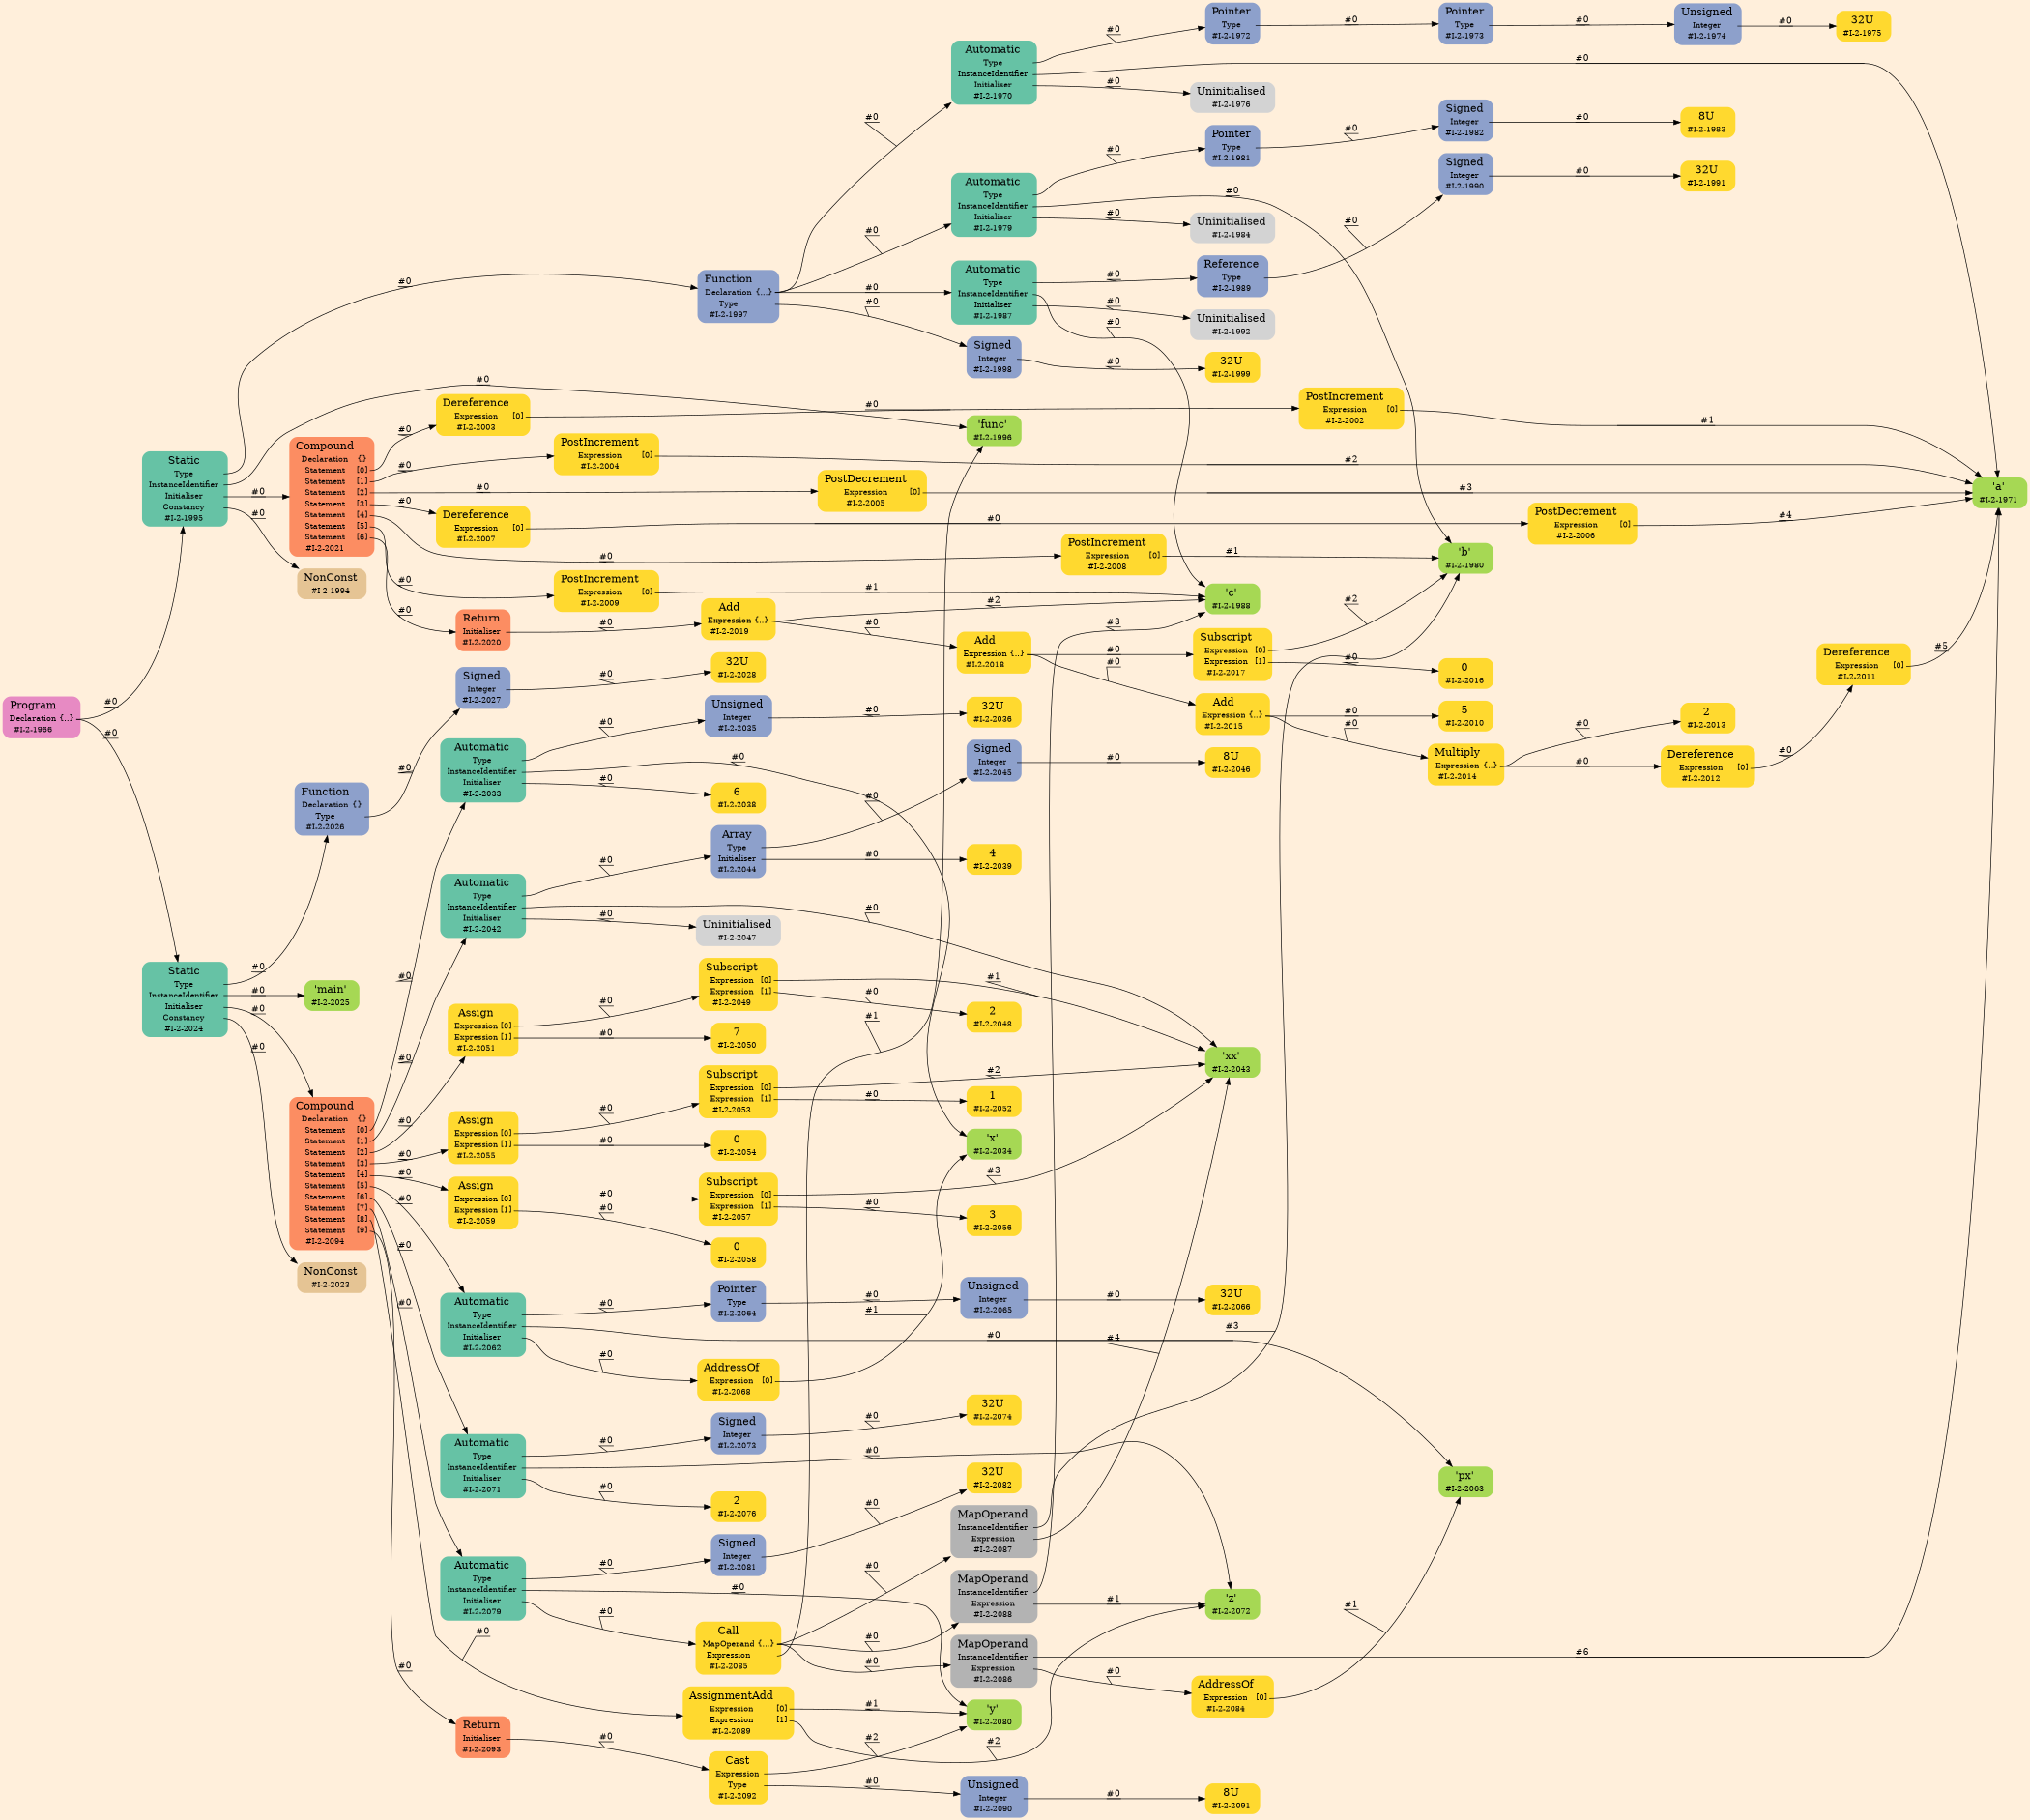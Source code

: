 digraph Inferno {
graph [
rankdir = "LR"
ranksep = 1.0
size = "14,20"
bgcolor = antiquewhite1
color = black
fontcolor = black
];
node [
];

"#I-2-1966" [
shape = "plaintext"
fillcolor = "/set28/4"
label = <<TABLE BORDER="0" CELLBORDER="0" CELLSPACING="0">
 <TR>
  <TD><FONT POINT-SIZE="16.0">Program</FONT></TD>
  <TD></TD>
 </TR>
 <TR>
  <TD>Declaration</TD>
  <TD PORT="port0">{..}</TD>
 </TR>
 <TR>
  <TD>#I-2-1966</TD>
  <TD PORT="port1"></TD>
 </TR>
</TABLE>>
style = "rounded,filled"
fontsize = "12"
];
"#I-2-1995" [
shape = "plaintext"
fillcolor = "/set28/1"
label = <<TABLE BORDER="0" CELLBORDER="0" CELLSPACING="0">
 <TR>
  <TD><FONT POINT-SIZE="16.0">Static</FONT></TD>
  <TD></TD>
 </TR>
 <TR>
  <TD>Type</TD>
  <TD PORT="port0"></TD>
 </TR>
 <TR>
  <TD>InstanceIdentifier</TD>
  <TD PORT="port1"></TD>
 </TR>
 <TR>
  <TD>Initialiser</TD>
  <TD PORT="port2"></TD>
 </TR>
 <TR>
  <TD>Constancy</TD>
  <TD PORT="port3"></TD>
 </TR>
 <TR>
  <TD>#I-2-1995</TD>
  <TD PORT="port4"></TD>
 </TR>
</TABLE>>
style = "rounded,filled"
fontsize = "12"
];
"#I-2-1997" [
shape = "plaintext"
fillcolor = "/set28/3"
label = <<TABLE BORDER="0" CELLBORDER="0" CELLSPACING="0">
 <TR>
  <TD><FONT POINT-SIZE="16.0">Function</FONT></TD>
  <TD></TD>
 </TR>
 <TR>
  <TD>Declaration</TD>
  <TD PORT="port0">{...}</TD>
 </TR>
 <TR>
  <TD>Type</TD>
  <TD PORT="port1"></TD>
 </TR>
 <TR>
  <TD>#I-2-1997</TD>
  <TD PORT="port2"></TD>
 </TR>
</TABLE>>
style = "rounded,filled"
fontsize = "12"
];
"#I-2-1970" [
shape = "plaintext"
fillcolor = "/set28/1"
label = <<TABLE BORDER="0" CELLBORDER="0" CELLSPACING="0">
 <TR>
  <TD><FONT POINT-SIZE="16.0">Automatic</FONT></TD>
  <TD></TD>
 </TR>
 <TR>
  <TD>Type</TD>
  <TD PORT="port0"></TD>
 </TR>
 <TR>
  <TD>InstanceIdentifier</TD>
  <TD PORT="port1"></TD>
 </TR>
 <TR>
  <TD>Initialiser</TD>
  <TD PORT="port2"></TD>
 </TR>
 <TR>
  <TD>#I-2-1970</TD>
  <TD PORT="port3"></TD>
 </TR>
</TABLE>>
style = "rounded,filled"
fontsize = "12"
];
"#I-2-1972" [
shape = "plaintext"
fillcolor = "/set28/3"
label = <<TABLE BORDER="0" CELLBORDER="0" CELLSPACING="0">
 <TR>
  <TD><FONT POINT-SIZE="16.0">Pointer</FONT></TD>
  <TD></TD>
 </TR>
 <TR>
  <TD>Type</TD>
  <TD PORT="port0"></TD>
 </TR>
 <TR>
  <TD>#I-2-1972</TD>
  <TD PORT="port1"></TD>
 </TR>
</TABLE>>
style = "rounded,filled"
fontsize = "12"
];
"#I-2-1973" [
shape = "plaintext"
fillcolor = "/set28/3"
label = <<TABLE BORDER="0" CELLBORDER="0" CELLSPACING="0">
 <TR>
  <TD><FONT POINT-SIZE="16.0">Pointer</FONT></TD>
  <TD></TD>
 </TR>
 <TR>
  <TD>Type</TD>
  <TD PORT="port0"></TD>
 </TR>
 <TR>
  <TD>#I-2-1973</TD>
  <TD PORT="port1"></TD>
 </TR>
</TABLE>>
style = "rounded,filled"
fontsize = "12"
];
"#I-2-1974" [
shape = "plaintext"
fillcolor = "/set28/3"
label = <<TABLE BORDER="0" CELLBORDER="0" CELLSPACING="0">
 <TR>
  <TD><FONT POINT-SIZE="16.0">Unsigned</FONT></TD>
  <TD></TD>
 </TR>
 <TR>
  <TD>Integer</TD>
  <TD PORT="port0"></TD>
 </TR>
 <TR>
  <TD>#I-2-1974</TD>
  <TD PORT="port1"></TD>
 </TR>
</TABLE>>
style = "rounded,filled"
fontsize = "12"
];
"#I-2-1975" [
shape = "plaintext"
fillcolor = "/set28/6"
label = <<TABLE BORDER="0" CELLBORDER="0" CELLSPACING="0">
 <TR>
  <TD><FONT POINT-SIZE="16.0">32U</FONT></TD>
  <TD></TD>
 </TR>
 <TR>
  <TD>#I-2-1975</TD>
  <TD PORT="port0"></TD>
 </TR>
</TABLE>>
style = "rounded,filled"
fontsize = "12"
];
"#I-2-1971" [
shape = "plaintext"
fillcolor = "/set28/5"
label = <<TABLE BORDER="0" CELLBORDER="0" CELLSPACING="0">
 <TR>
  <TD><FONT POINT-SIZE="16.0">'a'</FONT></TD>
  <TD></TD>
 </TR>
 <TR>
  <TD>#I-2-1971</TD>
  <TD PORT="port0"></TD>
 </TR>
</TABLE>>
style = "rounded,filled"
fontsize = "12"
];
"#I-2-1976" [
shape = "plaintext"
label = <<TABLE BORDER="0" CELLBORDER="0" CELLSPACING="0">
 <TR>
  <TD><FONT POINT-SIZE="16.0">Uninitialised</FONT></TD>
  <TD></TD>
 </TR>
 <TR>
  <TD>#I-2-1976</TD>
  <TD PORT="port0"></TD>
 </TR>
</TABLE>>
style = "rounded,filled"
fontsize = "12"
];
"#I-2-1979" [
shape = "plaintext"
fillcolor = "/set28/1"
label = <<TABLE BORDER="0" CELLBORDER="0" CELLSPACING="0">
 <TR>
  <TD><FONT POINT-SIZE="16.0">Automatic</FONT></TD>
  <TD></TD>
 </TR>
 <TR>
  <TD>Type</TD>
  <TD PORT="port0"></TD>
 </TR>
 <TR>
  <TD>InstanceIdentifier</TD>
  <TD PORT="port1"></TD>
 </TR>
 <TR>
  <TD>Initialiser</TD>
  <TD PORT="port2"></TD>
 </TR>
 <TR>
  <TD>#I-2-1979</TD>
  <TD PORT="port3"></TD>
 </TR>
</TABLE>>
style = "rounded,filled"
fontsize = "12"
];
"#I-2-1981" [
shape = "plaintext"
fillcolor = "/set28/3"
label = <<TABLE BORDER="0" CELLBORDER="0" CELLSPACING="0">
 <TR>
  <TD><FONT POINT-SIZE="16.0">Pointer</FONT></TD>
  <TD></TD>
 </TR>
 <TR>
  <TD>Type</TD>
  <TD PORT="port0"></TD>
 </TR>
 <TR>
  <TD>#I-2-1981</TD>
  <TD PORT="port1"></TD>
 </TR>
</TABLE>>
style = "rounded,filled"
fontsize = "12"
];
"#I-2-1982" [
shape = "plaintext"
fillcolor = "/set28/3"
label = <<TABLE BORDER="0" CELLBORDER="0" CELLSPACING="0">
 <TR>
  <TD><FONT POINT-SIZE="16.0">Signed</FONT></TD>
  <TD></TD>
 </TR>
 <TR>
  <TD>Integer</TD>
  <TD PORT="port0"></TD>
 </TR>
 <TR>
  <TD>#I-2-1982</TD>
  <TD PORT="port1"></TD>
 </TR>
</TABLE>>
style = "rounded,filled"
fontsize = "12"
];
"#I-2-1983" [
shape = "plaintext"
fillcolor = "/set28/6"
label = <<TABLE BORDER="0" CELLBORDER="0" CELLSPACING="0">
 <TR>
  <TD><FONT POINT-SIZE="16.0">8U</FONT></TD>
  <TD></TD>
 </TR>
 <TR>
  <TD>#I-2-1983</TD>
  <TD PORT="port0"></TD>
 </TR>
</TABLE>>
style = "rounded,filled"
fontsize = "12"
];
"#I-2-1980" [
shape = "plaintext"
fillcolor = "/set28/5"
label = <<TABLE BORDER="0" CELLBORDER="0" CELLSPACING="0">
 <TR>
  <TD><FONT POINT-SIZE="16.0">'b'</FONT></TD>
  <TD></TD>
 </TR>
 <TR>
  <TD>#I-2-1980</TD>
  <TD PORT="port0"></TD>
 </TR>
</TABLE>>
style = "rounded,filled"
fontsize = "12"
];
"#I-2-1984" [
shape = "plaintext"
label = <<TABLE BORDER="0" CELLBORDER="0" CELLSPACING="0">
 <TR>
  <TD><FONT POINT-SIZE="16.0">Uninitialised</FONT></TD>
  <TD></TD>
 </TR>
 <TR>
  <TD>#I-2-1984</TD>
  <TD PORT="port0"></TD>
 </TR>
</TABLE>>
style = "rounded,filled"
fontsize = "12"
];
"#I-2-1987" [
shape = "plaintext"
fillcolor = "/set28/1"
label = <<TABLE BORDER="0" CELLBORDER="0" CELLSPACING="0">
 <TR>
  <TD><FONT POINT-SIZE="16.0">Automatic</FONT></TD>
  <TD></TD>
 </TR>
 <TR>
  <TD>Type</TD>
  <TD PORT="port0"></TD>
 </TR>
 <TR>
  <TD>InstanceIdentifier</TD>
  <TD PORT="port1"></TD>
 </TR>
 <TR>
  <TD>Initialiser</TD>
  <TD PORT="port2"></TD>
 </TR>
 <TR>
  <TD>#I-2-1987</TD>
  <TD PORT="port3"></TD>
 </TR>
</TABLE>>
style = "rounded,filled"
fontsize = "12"
];
"#I-2-1989" [
shape = "plaintext"
fillcolor = "/set28/3"
label = <<TABLE BORDER="0" CELLBORDER="0" CELLSPACING="0">
 <TR>
  <TD><FONT POINT-SIZE="16.0">Reference</FONT></TD>
  <TD></TD>
 </TR>
 <TR>
  <TD>Type</TD>
  <TD PORT="port0"></TD>
 </TR>
 <TR>
  <TD>#I-2-1989</TD>
  <TD PORT="port1"></TD>
 </TR>
</TABLE>>
style = "rounded,filled"
fontsize = "12"
];
"#I-2-1990" [
shape = "plaintext"
fillcolor = "/set28/3"
label = <<TABLE BORDER="0" CELLBORDER="0" CELLSPACING="0">
 <TR>
  <TD><FONT POINT-SIZE="16.0">Signed</FONT></TD>
  <TD></TD>
 </TR>
 <TR>
  <TD>Integer</TD>
  <TD PORT="port0"></TD>
 </TR>
 <TR>
  <TD>#I-2-1990</TD>
  <TD PORT="port1"></TD>
 </TR>
</TABLE>>
style = "rounded,filled"
fontsize = "12"
];
"#I-2-1991" [
shape = "plaintext"
fillcolor = "/set28/6"
label = <<TABLE BORDER="0" CELLBORDER="0" CELLSPACING="0">
 <TR>
  <TD><FONT POINT-SIZE="16.0">32U</FONT></TD>
  <TD></TD>
 </TR>
 <TR>
  <TD>#I-2-1991</TD>
  <TD PORT="port0"></TD>
 </TR>
</TABLE>>
style = "rounded,filled"
fontsize = "12"
];
"#I-2-1988" [
shape = "plaintext"
fillcolor = "/set28/5"
label = <<TABLE BORDER="0" CELLBORDER="0" CELLSPACING="0">
 <TR>
  <TD><FONT POINT-SIZE="16.0">'c'</FONT></TD>
  <TD></TD>
 </TR>
 <TR>
  <TD>#I-2-1988</TD>
  <TD PORT="port0"></TD>
 </TR>
</TABLE>>
style = "rounded,filled"
fontsize = "12"
];
"#I-2-1992" [
shape = "plaintext"
label = <<TABLE BORDER="0" CELLBORDER="0" CELLSPACING="0">
 <TR>
  <TD><FONT POINT-SIZE="16.0">Uninitialised</FONT></TD>
  <TD></TD>
 </TR>
 <TR>
  <TD>#I-2-1992</TD>
  <TD PORT="port0"></TD>
 </TR>
</TABLE>>
style = "rounded,filled"
fontsize = "12"
];
"#I-2-1998" [
shape = "plaintext"
fillcolor = "/set28/3"
label = <<TABLE BORDER="0" CELLBORDER="0" CELLSPACING="0">
 <TR>
  <TD><FONT POINT-SIZE="16.0">Signed</FONT></TD>
  <TD></TD>
 </TR>
 <TR>
  <TD>Integer</TD>
  <TD PORT="port0"></TD>
 </TR>
 <TR>
  <TD>#I-2-1998</TD>
  <TD PORT="port1"></TD>
 </TR>
</TABLE>>
style = "rounded,filled"
fontsize = "12"
];
"#I-2-1999" [
shape = "plaintext"
fillcolor = "/set28/6"
label = <<TABLE BORDER="0" CELLBORDER="0" CELLSPACING="0">
 <TR>
  <TD><FONT POINT-SIZE="16.0">32U</FONT></TD>
  <TD></TD>
 </TR>
 <TR>
  <TD>#I-2-1999</TD>
  <TD PORT="port0"></TD>
 </TR>
</TABLE>>
style = "rounded,filled"
fontsize = "12"
];
"#I-2-1996" [
shape = "plaintext"
fillcolor = "/set28/5"
label = <<TABLE BORDER="0" CELLBORDER="0" CELLSPACING="0">
 <TR>
  <TD><FONT POINT-SIZE="16.0">'func'</FONT></TD>
  <TD></TD>
 </TR>
 <TR>
  <TD>#I-2-1996</TD>
  <TD PORT="port0"></TD>
 </TR>
</TABLE>>
style = "rounded,filled"
fontsize = "12"
];
"#I-2-2021" [
shape = "plaintext"
fillcolor = "/set28/2"
label = <<TABLE BORDER="0" CELLBORDER="0" CELLSPACING="0">
 <TR>
  <TD><FONT POINT-SIZE="16.0">Compound</FONT></TD>
  <TD></TD>
 </TR>
 <TR>
  <TD>Declaration</TD>
  <TD PORT="port0">{}</TD>
 </TR>
 <TR>
  <TD>Statement</TD>
  <TD PORT="port1">[0]</TD>
 </TR>
 <TR>
  <TD>Statement</TD>
  <TD PORT="port2">[1]</TD>
 </TR>
 <TR>
  <TD>Statement</TD>
  <TD PORT="port3">[2]</TD>
 </TR>
 <TR>
  <TD>Statement</TD>
  <TD PORT="port4">[3]</TD>
 </TR>
 <TR>
  <TD>Statement</TD>
  <TD PORT="port5">[4]</TD>
 </TR>
 <TR>
  <TD>Statement</TD>
  <TD PORT="port6">[5]</TD>
 </TR>
 <TR>
  <TD>Statement</TD>
  <TD PORT="port7">[6]</TD>
 </TR>
 <TR>
  <TD>#I-2-2021</TD>
  <TD PORT="port8"></TD>
 </TR>
</TABLE>>
style = "rounded,filled"
fontsize = "12"
];
"#I-2-2003" [
shape = "plaintext"
fillcolor = "/set28/6"
label = <<TABLE BORDER="0" CELLBORDER="0" CELLSPACING="0">
 <TR>
  <TD><FONT POINT-SIZE="16.0">Dereference</FONT></TD>
  <TD></TD>
 </TR>
 <TR>
  <TD>Expression</TD>
  <TD PORT="port0">[0]</TD>
 </TR>
 <TR>
  <TD>#I-2-2003</TD>
  <TD PORT="port1"></TD>
 </TR>
</TABLE>>
style = "rounded,filled"
fontsize = "12"
];
"#I-2-2002" [
shape = "plaintext"
fillcolor = "/set28/6"
label = <<TABLE BORDER="0" CELLBORDER="0" CELLSPACING="0">
 <TR>
  <TD><FONT POINT-SIZE="16.0">PostIncrement</FONT></TD>
  <TD></TD>
 </TR>
 <TR>
  <TD>Expression</TD>
  <TD PORT="port0">[0]</TD>
 </TR>
 <TR>
  <TD>#I-2-2002</TD>
  <TD PORT="port1"></TD>
 </TR>
</TABLE>>
style = "rounded,filled"
fontsize = "12"
];
"#I-2-2004" [
shape = "plaintext"
fillcolor = "/set28/6"
label = <<TABLE BORDER="0" CELLBORDER="0" CELLSPACING="0">
 <TR>
  <TD><FONT POINT-SIZE="16.0">PostIncrement</FONT></TD>
  <TD></TD>
 </TR>
 <TR>
  <TD>Expression</TD>
  <TD PORT="port0">[0]</TD>
 </TR>
 <TR>
  <TD>#I-2-2004</TD>
  <TD PORT="port1"></TD>
 </TR>
</TABLE>>
style = "rounded,filled"
fontsize = "12"
];
"#I-2-2005" [
shape = "plaintext"
fillcolor = "/set28/6"
label = <<TABLE BORDER="0" CELLBORDER="0" CELLSPACING="0">
 <TR>
  <TD><FONT POINT-SIZE="16.0">PostDecrement</FONT></TD>
  <TD></TD>
 </TR>
 <TR>
  <TD>Expression</TD>
  <TD PORT="port0">[0]</TD>
 </TR>
 <TR>
  <TD>#I-2-2005</TD>
  <TD PORT="port1"></TD>
 </TR>
</TABLE>>
style = "rounded,filled"
fontsize = "12"
];
"#I-2-2007" [
shape = "plaintext"
fillcolor = "/set28/6"
label = <<TABLE BORDER="0" CELLBORDER="0" CELLSPACING="0">
 <TR>
  <TD><FONT POINT-SIZE="16.0">Dereference</FONT></TD>
  <TD></TD>
 </TR>
 <TR>
  <TD>Expression</TD>
  <TD PORT="port0">[0]</TD>
 </TR>
 <TR>
  <TD>#I-2-2007</TD>
  <TD PORT="port1"></TD>
 </TR>
</TABLE>>
style = "rounded,filled"
fontsize = "12"
];
"#I-2-2006" [
shape = "plaintext"
fillcolor = "/set28/6"
label = <<TABLE BORDER="0" CELLBORDER="0" CELLSPACING="0">
 <TR>
  <TD><FONT POINT-SIZE="16.0">PostDecrement</FONT></TD>
  <TD></TD>
 </TR>
 <TR>
  <TD>Expression</TD>
  <TD PORT="port0">[0]</TD>
 </TR>
 <TR>
  <TD>#I-2-2006</TD>
  <TD PORT="port1"></TD>
 </TR>
</TABLE>>
style = "rounded,filled"
fontsize = "12"
];
"#I-2-2008" [
shape = "plaintext"
fillcolor = "/set28/6"
label = <<TABLE BORDER="0" CELLBORDER="0" CELLSPACING="0">
 <TR>
  <TD><FONT POINT-SIZE="16.0">PostIncrement</FONT></TD>
  <TD></TD>
 </TR>
 <TR>
  <TD>Expression</TD>
  <TD PORT="port0">[0]</TD>
 </TR>
 <TR>
  <TD>#I-2-2008</TD>
  <TD PORT="port1"></TD>
 </TR>
</TABLE>>
style = "rounded,filled"
fontsize = "12"
];
"#I-2-2009" [
shape = "plaintext"
fillcolor = "/set28/6"
label = <<TABLE BORDER="0" CELLBORDER="0" CELLSPACING="0">
 <TR>
  <TD><FONT POINT-SIZE="16.0">PostIncrement</FONT></TD>
  <TD></TD>
 </TR>
 <TR>
  <TD>Expression</TD>
  <TD PORT="port0">[0]</TD>
 </TR>
 <TR>
  <TD>#I-2-2009</TD>
  <TD PORT="port1"></TD>
 </TR>
</TABLE>>
style = "rounded,filled"
fontsize = "12"
];
"#I-2-2020" [
shape = "plaintext"
fillcolor = "/set28/2"
label = <<TABLE BORDER="0" CELLBORDER="0" CELLSPACING="0">
 <TR>
  <TD><FONT POINT-SIZE="16.0">Return</FONT></TD>
  <TD></TD>
 </TR>
 <TR>
  <TD>Initialiser</TD>
  <TD PORT="port0"></TD>
 </TR>
 <TR>
  <TD>#I-2-2020</TD>
  <TD PORT="port1"></TD>
 </TR>
</TABLE>>
style = "rounded,filled"
fontsize = "12"
];
"#I-2-2019" [
shape = "plaintext"
fillcolor = "/set28/6"
label = <<TABLE BORDER="0" CELLBORDER="0" CELLSPACING="0">
 <TR>
  <TD><FONT POINT-SIZE="16.0">Add</FONT></TD>
  <TD></TD>
 </TR>
 <TR>
  <TD>Expression</TD>
  <TD PORT="port0">{..}</TD>
 </TR>
 <TR>
  <TD>#I-2-2019</TD>
  <TD PORT="port1"></TD>
 </TR>
</TABLE>>
style = "rounded,filled"
fontsize = "12"
];
"#I-2-2018" [
shape = "plaintext"
fillcolor = "/set28/6"
label = <<TABLE BORDER="0" CELLBORDER="0" CELLSPACING="0">
 <TR>
  <TD><FONT POINT-SIZE="16.0">Add</FONT></TD>
  <TD></TD>
 </TR>
 <TR>
  <TD>Expression</TD>
  <TD PORT="port0">{..}</TD>
 </TR>
 <TR>
  <TD>#I-2-2018</TD>
  <TD PORT="port1"></TD>
 </TR>
</TABLE>>
style = "rounded,filled"
fontsize = "12"
];
"#I-2-2015" [
shape = "plaintext"
fillcolor = "/set28/6"
label = <<TABLE BORDER="0" CELLBORDER="0" CELLSPACING="0">
 <TR>
  <TD><FONT POINT-SIZE="16.0">Add</FONT></TD>
  <TD></TD>
 </TR>
 <TR>
  <TD>Expression</TD>
  <TD PORT="port0">{..}</TD>
 </TR>
 <TR>
  <TD>#I-2-2015</TD>
  <TD PORT="port1"></TD>
 </TR>
</TABLE>>
style = "rounded,filled"
fontsize = "12"
];
"#I-2-2010" [
shape = "plaintext"
fillcolor = "/set28/6"
label = <<TABLE BORDER="0" CELLBORDER="0" CELLSPACING="0">
 <TR>
  <TD><FONT POINT-SIZE="16.0">5</FONT></TD>
  <TD></TD>
 </TR>
 <TR>
  <TD>#I-2-2010</TD>
  <TD PORT="port0"></TD>
 </TR>
</TABLE>>
style = "rounded,filled"
fontsize = "12"
];
"#I-2-2014" [
shape = "plaintext"
fillcolor = "/set28/6"
label = <<TABLE BORDER="0" CELLBORDER="0" CELLSPACING="0">
 <TR>
  <TD><FONT POINT-SIZE="16.0">Multiply</FONT></TD>
  <TD></TD>
 </TR>
 <TR>
  <TD>Expression</TD>
  <TD PORT="port0">{..}</TD>
 </TR>
 <TR>
  <TD>#I-2-2014</TD>
  <TD PORT="port1"></TD>
 </TR>
</TABLE>>
style = "rounded,filled"
fontsize = "12"
];
"#I-2-2012" [
shape = "plaintext"
fillcolor = "/set28/6"
label = <<TABLE BORDER="0" CELLBORDER="0" CELLSPACING="0">
 <TR>
  <TD><FONT POINT-SIZE="16.0">Dereference</FONT></TD>
  <TD></TD>
 </TR>
 <TR>
  <TD>Expression</TD>
  <TD PORT="port0">[0]</TD>
 </TR>
 <TR>
  <TD>#I-2-2012</TD>
  <TD PORT="port1"></TD>
 </TR>
</TABLE>>
style = "rounded,filled"
fontsize = "12"
];
"#I-2-2011" [
shape = "plaintext"
fillcolor = "/set28/6"
label = <<TABLE BORDER="0" CELLBORDER="0" CELLSPACING="0">
 <TR>
  <TD><FONT POINT-SIZE="16.0">Dereference</FONT></TD>
  <TD></TD>
 </TR>
 <TR>
  <TD>Expression</TD>
  <TD PORT="port0">[0]</TD>
 </TR>
 <TR>
  <TD>#I-2-2011</TD>
  <TD PORT="port1"></TD>
 </TR>
</TABLE>>
style = "rounded,filled"
fontsize = "12"
];
"#I-2-2013" [
shape = "plaintext"
fillcolor = "/set28/6"
label = <<TABLE BORDER="0" CELLBORDER="0" CELLSPACING="0">
 <TR>
  <TD><FONT POINT-SIZE="16.0">2</FONT></TD>
  <TD></TD>
 </TR>
 <TR>
  <TD>#I-2-2013</TD>
  <TD PORT="port0"></TD>
 </TR>
</TABLE>>
style = "rounded,filled"
fontsize = "12"
];
"#I-2-2017" [
shape = "plaintext"
fillcolor = "/set28/6"
label = <<TABLE BORDER="0" CELLBORDER="0" CELLSPACING="0">
 <TR>
  <TD><FONT POINT-SIZE="16.0">Subscript</FONT></TD>
  <TD></TD>
 </TR>
 <TR>
  <TD>Expression</TD>
  <TD PORT="port0">[0]</TD>
 </TR>
 <TR>
  <TD>Expression</TD>
  <TD PORT="port1">[1]</TD>
 </TR>
 <TR>
  <TD>#I-2-2017</TD>
  <TD PORT="port2"></TD>
 </TR>
</TABLE>>
style = "rounded,filled"
fontsize = "12"
];
"#I-2-2016" [
shape = "plaintext"
fillcolor = "/set28/6"
label = <<TABLE BORDER="0" CELLBORDER="0" CELLSPACING="0">
 <TR>
  <TD><FONT POINT-SIZE="16.0">0</FONT></TD>
  <TD></TD>
 </TR>
 <TR>
  <TD>#I-2-2016</TD>
  <TD PORT="port0"></TD>
 </TR>
</TABLE>>
style = "rounded,filled"
fontsize = "12"
];
"#I-2-1994" [
shape = "plaintext"
fillcolor = "/set28/7"
label = <<TABLE BORDER="0" CELLBORDER="0" CELLSPACING="0">
 <TR>
  <TD><FONT POINT-SIZE="16.0">NonConst</FONT></TD>
  <TD></TD>
 </TR>
 <TR>
  <TD>#I-2-1994</TD>
  <TD PORT="port0"></TD>
 </TR>
</TABLE>>
style = "rounded,filled"
fontsize = "12"
];
"#I-2-2024" [
shape = "plaintext"
fillcolor = "/set28/1"
label = <<TABLE BORDER="0" CELLBORDER="0" CELLSPACING="0">
 <TR>
  <TD><FONT POINT-SIZE="16.0">Static</FONT></TD>
  <TD></TD>
 </TR>
 <TR>
  <TD>Type</TD>
  <TD PORT="port0"></TD>
 </TR>
 <TR>
  <TD>InstanceIdentifier</TD>
  <TD PORT="port1"></TD>
 </TR>
 <TR>
  <TD>Initialiser</TD>
  <TD PORT="port2"></TD>
 </TR>
 <TR>
  <TD>Constancy</TD>
  <TD PORT="port3"></TD>
 </TR>
 <TR>
  <TD>#I-2-2024</TD>
  <TD PORT="port4"></TD>
 </TR>
</TABLE>>
style = "rounded,filled"
fontsize = "12"
];
"#I-2-2026" [
shape = "plaintext"
fillcolor = "/set28/3"
label = <<TABLE BORDER="0" CELLBORDER="0" CELLSPACING="0">
 <TR>
  <TD><FONT POINT-SIZE="16.0">Function</FONT></TD>
  <TD></TD>
 </TR>
 <TR>
  <TD>Declaration</TD>
  <TD PORT="port0">{}</TD>
 </TR>
 <TR>
  <TD>Type</TD>
  <TD PORT="port1"></TD>
 </TR>
 <TR>
  <TD>#I-2-2026</TD>
  <TD PORT="port2"></TD>
 </TR>
</TABLE>>
style = "rounded,filled"
fontsize = "12"
];
"#I-2-2027" [
shape = "plaintext"
fillcolor = "/set28/3"
label = <<TABLE BORDER="0" CELLBORDER="0" CELLSPACING="0">
 <TR>
  <TD><FONT POINT-SIZE="16.0">Signed</FONT></TD>
  <TD></TD>
 </TR>
 <TR>
  <TD>Integer</TD>
  <TD PORT="port0"></TD>
 </TR>
 <TR>
  <TD>#I-2-2027</TD>
  <TD PORT="port1"></TD>
 </TR>
</TABLE>>
style = "rounded,filled"
fontsize = "12"
];
"#I-2-2028" [
shape = "plaintext"
fillcolor = "/set28/6"
label = <<TABLE BORDER="0" CELLBORDER="0" CELLSPACING="0">
 <TR>
  <TD><FONT POINT-SIZE="16.0">32U</FONT></TD>
  <TD></TD>
 </TR>
 <TR>
  <TD>#I-2-2028</TD>
  <TD PORT="port0"></TD>
 </TR>
</TABLE>>
style = "rounded,filled"
fontsize = "12"
];
"#I-2-2025" [
shape = "plaintext"
fillcolor = "/set28/5"
label = <<TABLE BORDER="0" CELLBORDER="0" CELLSPACING="0">
 <TR>
  <TD><FONT POINT-SIZE="16.0">'main'</FONT></TD>
  <TD></TD>
 </TR>
 <TR>
  <TD>#I-2-2025</TD>
  <TD PORT="port0"></TD>
 </TR>
</TABLE>>
style = "rounded,filled"
fontsize = "12"
];
"#I-2-2094" [
shape = "plaintext"
fillcolor = "/set28/2"
label = <<TABLE BORDER="0" CELLBORDER="0" CELLSPACING="0">
 <TR>
  <TD><FONT POINT-SIZE="16.0">Compound</FONT></TD>
  <TD></TD>
 </TR>
 <TR>
  <TD>Declaration</TD>
  <TD PORT="port0">{}</TD>
 </TR>
 <TR>
  <TD>Statement</TD>
  <TD PORT="port1">[0]</TD>
 </TR>
 <TR>
  <TD>Statement</TD>
  <TD PORT="port2">[1]</TD>
 </TR>
 <TR>
  <TD>Statement</TD>
  <TD PORT="port3">[2]</TD>
 </TR>
 <TR>
  <TD>Statement</TD>
  <TD PORT="port4">[3]</TD>
 </TR>
 <TR>
  <TD>Statement</TD>
  <TD PORT="port5">[4]</TD>
 </TR>
 <TR>
  <TD>Statement</TD>
  <TD PORT="port6">[5]</TD>
 </TR>
 <TR>
  <TD>Statement</TD>
  <TD PORT="port7">[6]</TD>
 </TR>
 <TR>
  <TD>Statement</TD>
  <TD PORT="port8">[7]</TD>
 </TR>
 <TR>
  <TD>Statement</TD>
  <TD PORT="port9">[8]</TD>
 </TR>
 <TR>
  <TD>Statement</TD>
  <TD PORT="port10">[9]</TD>
 </TR>
 <TR>
  <TD>#I-2-2094</TD>
  <TD PORT="port11"></TD>
 </TR>
</TABLE>>
style = "rounded,filled"
fontsize = "12"
];
"#I-2-2033" [
shape = "plaintext"
fillcolor = "/set28/1"
label = <<TABLE BORDER="0" CELLBORDER="0" CELLSPACING="0">
 <TR>
  <TD><FONT POINT-SIZE="16.0">Automatic</FONT></TD>
  <TD></TD>
 </TR>
 <TR>
  <TD>Type</TD>
  <TD PORT="port0"></TD>
 </TR>
 <TR>
  <TD>InstanceIdentifier</TD>
  <TD PORT="port1"></TD>
 </TR>
 <TR>
  <TD>Initialiser</TD>
  <TD PORT="port2"></TD>
 </TR>
 <TR>
  <TD>#I-2-2033</TD>
  <TD PORT="port3"></TD>
 </TR>
</TABLE>>
style = "rounded,filled"
fontsize = "12"
];
"#I-2-2035" [
shape = "plaintext"
fillcolor = "/set28/3"
label = <<TABLE BORDER="0" CELLBORDER="0" CELLSPACING="0">
 <TR>
  <TD><FONT POINT-SIZE="16.0">Unsigned</FONT></TD>
  <TD></TD>
 </TR>
 <TR>
  <TD>Integer</TD>
  <TD PORT="port0"></TD>
 </TR>
 <TR>
  <TD>#I-2-2035</TD>
  <TD PORT="port1"></TD>
 </TR>
</TABLE>>
style = "rounded,filled"
fontsize = "12"
];
"#I-2-2036" [
shape = "plaintext"
fillcolor = "/set28/6"
label = <<TABLE BORDER="0" CELLBORDER="0" CELLSPACING="0">
 <TR>
  <TD><FONT POINT-SIZE="16.0">32U</FONT></TD>
  <TD></TD>
 </TR>
 <TR>
  <TD>#I-2-2036</TD>
  <TD PORT="port0"></TD>
 </TR>
</TABLE>>
style = "rounded,filled"
fontsize = "12"
];
"#I-2-2034" [
shape = "plaintext"
fillcolor = "/set28/5"
label = <<TABLE BORDER="0" CELLBORDER="0" CELLSPACING="0">
 <TR>
  <TD><FONT POINT-SIZE="16.0">'x'</FONT></TD>
  <TD></TD>
 </TR>
 <TR>
  <TD>#I-2-2034</TD>
  <TD PORT="port0"></TD>
 </TR>
</TABLE>>
style = "rounded,filled"
fontsize = "12"
];
"#I-2-2038" [
shape = "plaintext"
fillcolor = "/set28/6"
label = <<TABLE BORDER="0" CELLBORDER="0" CELLSPACING="0">
 <TR>
  <TD><FONT POINT-SIZE="16.0">6</FONT></TD>
  <TD></TD>
 </TR>
 <TR>
  <TD>#I-2-2038</TD>
  <TD PORT="port0"></TD>
 </TR>
</TABLE>>
style = "rounded,filled"
fontsize = "12"
];
"#I-2-2042" [
shape = "plaintext"
fillcolor = "/set28/1"
label = <<TABLE BORDER="0" CELLBORDER="0" CELLSPACING="0">
 <TR>
  <TD><FONT POINT-SIZE="16.0">Automatic</FONT></TD>
  <TD></TD>
 </TR>
 <TR>
  <TD>Type</TD>
  <TD PORT="port0"></TD>
 </TR>
 <TR>
  <TD>InstanceIdentifier</TD>
  <TD PORT="port1"></TD>
 </TR>
 <TR>
  <TD>Initialiser</TD>
  <TD PORT="port2"></TD>
 </TR>
 <TR>
  <TD>#I-2-2042</TD>
  <TD PORT="port3"></TD>
 </TR>
</TABLE>>
style = "rounded,filled"
fontsize = "12"
];
"#I-2-2044" [
shape = "plaintext"
fillcolor = "/set28/3"
label = <<TABLE BORDER="0" CELLBORDER="0" CELLSPACING="0">
 <TR>
  <TD><FONT POINT-SIZE="16.0">Array</FONT></TD>
  <TD></TD>
 </TR>
 <TR>
  <TD>Type</TD>
  <TD PORT="port0"></TD>
 </TR>
 <TR>
  <TD>Initialiser</TD>
  <TD PORT="port1"></TD>
 </TR>
 <TR>
  <TD>#I-2-2044</TD>
  <TD PORT="port2"></TD>
 </TR>
</TABLE>>
style = "rounded,filled"
fontsize = "12"
];
"#I-2-2045" [
shape = "plaintext"
fillcolor = "/set28/3"
label = <<TABLE BORDER="0" CELLBORDER="0" CELLSPACING="0">
 <TR>
  <TD><FONT POINT-SIZE="16.0">Signed</FONT></TD>
  <TD></TD>
 </TR>
 <TR>
  <TD>Integer</TD>
  <TD PORT="port0"></TD>
 </TR>
 <TR>
  <TD>#I-2-2045</TD>
  <TD PORT="port1"></TD>
 </TR>
</TABLE>>
style = "rounded,filled"
fontsize = "12"
];
"#I-2-2046" [
shape = "plaintext"
fillcolor = "/set28/6"
label = <<TABLE BORDER="0" CELLBORDER="0" CELLSPACING="0">
 <TR>
  <TD><FONT POINT-SIZE="16.0">8U</FONT></TD>
  <TD></TD>
 </TR>
 <TR>
  <TD>#I-2-2046</TD>
  <TD PORT="port0"></TD>
 </TR>
</TABLE>>
style = "rounded,filled"
fontsize = "12"
];
"#I-2-2039" [
shape = "plaintext"
fillcolor = "/set28/6"
label = <<TABLE BORDER="0" CELLBORDER="0" CELLSPACING="0">
 <TR>
  <TD><FONT POINT-SIZE="16.0">4</FONT></TD>
  <TD></TD>
 </TR>
 <TR>
  <TD>#I-2-2039</TD>
  <TD PORT="port0"></TD>
 </TR>
</TABLE>>
style = "rounded,filled"
fontsize = "12"
];
"#I-2-2043" [
shape = "plaintext"
fillcolor = "/set28/5"
label = <<TABLE BORDER="0" CELLBORDER="0" CELLSPACING="0">
 <TR>
  <TD><FONT POINT-SIZE="16.0">'xx'</FONT></TD>
  <TD></TD>
 </TR>
 <TR>
  <TD>#I-2-2043</TD>
  <TD PORT="port0"></TD>
 </TR>
</TABLE>>
style = "rounded,filled"
fontsize = "12"
];
"#I-2-2047" [
shape = "plaintext"
label = <<TABLE BORDER="0" CELLBORDER="0" CELLSPACING="0">
 <TR>
  <TD><FONT POINT-SIZE="16.0">Uninitialised</FONT></TD>
  <TD></TD>
 </TR>
 <TR>
  <TD>#I-2-2047</TD>
  <TD PORT="port0"></TD>
 </TR>
</TABLE>>
style = "rounded,filled"
fontsize = "12"
];
"#I-2-2051" [
shape = "plaintext"
fillcolor = "/set28/6"
label = <<TABLE BORDER="0" CELLBORDER="0" CELLSPACING="0">
 <TR>
  <TD><FONT POINT-SIZE="16.0">Assign</FONT></TD>
  <TD></TD>
 </TR>
 <TR>
  <TD>Expression</TD>
  <TD PORT="port0">[0]</TD>
 </TR>
 <TR>
  <TD>Expression</TD>
  <TD PORT="port1">[1]</TD>
 </TR>
 <TR>
  <TD>#I-2-2051</TD>
  <TD PORT="port2"></TD>
 </TR>
</TABLE>>
style = "rounded,filled"
fontsize = "12"
];
"#I-2-2049" [
shape = "plaintext"
fillcolor = "/set28/6"
label = <<TABLE BORDER="0" CELLBORDER="0" CELLSPACING="0">
 <TR>
  <TD><FONT POINT-SIZE="16.0">Subscript</FONT></TD>
  <TD></TD>
 </TR>
 <TR>
  <TD>Expression</TD>
  <TD PORT="port0">[0]</TD>
 </TR>
 <TR>
  <TD>Expression</TD>
  <TD PORT="port1">[1]</TD>
 </TR>
 <TR>
  <TD>#I-2-2049</TD>
  <TD PORT="port2"></TD>
 </TR>
</TABLE>>
style = "rounded,filled"
fontsize = "12"
];
"#I-2-2048" [
shape = "plaintext"
fillcolor = "/set28/6"
label = <<TABLE BORDER="0" CELLBORDER="0" CELLSPACING="0">
 <TR>
  <TD><FONT POINT-SIZE="16.0">2</FONT></TD>
  <TD></TD>
 </TR>
 <TR>
  <TD>#I-2-2048</TD>
  <TD PORT="port0"></TD>
 </TR>
</TABLE>>
style = "rounded,filled"
fontsize = "12"
];
"#I-2-2050" [
shape = "plaintext"
fillcolor = "/set28/6"
label = <<TABLE BORDER="0" CELLBORDER="0" CELLSPACING="0">
 <TR>
  <TD><FONT POINT-SIZE="16.0">7</FONT></TD>
  <TD></TD>
 </TR>
 <TR>
  <TD>#I-2-2050</TD>
  <TD PORT="port0"></TD>
 </TR>
</TABLE>>
style = "rounded,filled"
fontsize = "12"
];
"#I-2-2055" [
shape = "plaintext"
fillcolor = "/set28/6"
label = <<TABLE BORDER="0" CELLBORDER="0" CELLSPACING="0">
 <TR>
  <TD><FONT POINT-SIZE="16.0">Assign</FONT></TD>
  <TD></TD>
 </TR>
 <TR>
  <TD>Expression</TD>
  <TD PORT="port0">[0]</TD>
 </TR>
 <TR>
  <TD>Expression</TD>
  <TD PORT="port1">[1]</TD>
 </TR>
 <TR>
  <TD>#I-2-2055</TD>
  <TD PORT="port2"></TD>
 </TR>
</TABLE>>
style = "rounded,filled"
fontsize = "12"
];
"#I-2-2053" [
shape = "plaintext"
fillcolor = "/set28/6"
label = <<TABLE BORDER="0" CELLBORDER="0" CELLSPACING="0">
 <TR>
  <TD><FONT POINT-SIZE="16.0">Subscript</FONT></TD>
  <TD></TD>
 </TR>
 <TR>
  <TD>Expression</TD>
  <TD PORT="port0">[0]</TD>
 </TR>
 <TR>
  <TD>Expression</TD>
  <TD PORT="port1">[1]</TD>
 </TR>
 <TR>
  <TD>#I-2-2053</TD>
  <TD PORT="port2"></TD>
 </TR>
</TABLE>>
style = "rounded,filled"
fontsize = "12"
];
"#I-2-2052" [
shape = "plaintext"
fillcolor = "/set28/6"
label = <<TABLE BORDER="0" CELLBORDER="0" CELLSPACING="0">
 <TR>
  <TD><FONT POINT-SIZE="16.0">1</FONT></TD>
  <TD></TD>
 </TR>
 <TR>
  <TD>#I-2-2052</TD>
  <TD PORT="port0"></TD>
 </TR>
</TABLE>>
style = "rounded,filled"
fontsize = "12"
];
"#I-2-2054" [
shape = "plaintext"
fillcolor = "/set28/6"
label = <<TABLE BORDER="0" CELLBORDER="0" CELLSPACING="0">
 <TR>
  <TD><FONT POINT-SIZE="16.0">0</FONT></TD>
  <TD></TD>
 </TR>
 <TR>
  <TD>#I-2-2054</TD>
  <TD PORT="port0"></TD>
 </TR>
</TABLE>>
style = "rounded,filled"
fontsize = "12"
];
"#I-2-2059" [
shape = "plaintext"
fillcolor = "/set28/6"
label = <<TABLE BORDER="0" CELLBORDER="0" CELLSPACING="0">
 <TR>
  <TD><FONT POINT-SIZE="16.0">Assign</FONT></TD>
  <TD></TD>
 </TR>
 <TR>
  <TD>Expression</TD>
  <TD PORT="port0">[0]</TD>
 </TR>
 <TR>
  <TD>Expression</TD>
  <TD PORT="port1">[1]</TD>
 </TR>
 <TR>
  <TD>#I-2-2059</TD>
  <TD PORT="port2"></TD>
 </TR>
</TABLE>>
style = "rounded,filled"
fontsize = "12"
];
"#I-2-2057" [
shape = "plaintext"
fillcolor = "/set28/6"
label = <<TABLE BORDER="0" CELLBORDER="0" CELLSPACING="0">
 <TR>
  <TD><FONT POINT-SIZE="16.0">Subscript</FONT></TD>
  <TD></TD>
 </TR>
 <TR>
  <TD>Expression</TD>
  <TD PORT="port0">[0]</TD>
 </TR>
 <TR>
  <TD>Expression</TD>
  <TD PORT="port1">[1]</TD>
 </TR>
 <TR>
  <TD>#I-2-2057</TD>
  <TD PORT="port2"></TD>
 </TR>
</TABLE>>
style = "rounded,filled"
fontsize = "12"
];
"#I-2-2056" [
shape = "plaintext"
fillcolor = "/set28/6"
label = <<TABLE BORDER="0" CELLBORDER="0" CELLSPACING="0">
 <TR>
  <TD><FONT POINT-SIZE="16.0">3</FONT></TD>
  <TD></TD>
 </TR>
 <TR>
  <TD>#I-2-2056</TD>
  <TD PORT="port0"></TD>
 </TR>
</TABLE>>
style = "rounded,filled"
fontsize = "12"
];
"#I-2-2058" [
shape = "plaintext"
fillcolor = "/set28/6"
label = <<TABLE BORDER="0" CELLBORDER="0" CELLSPACING="0">
 <TR>
  <TD><FONT POINT-SIZE="16.0">0</FONT></TD>
  <TD></TD>
 </TR>
 <TR>
  <TD>#I-2-2058</TD>
  <TD PORT="port0"></TD>
 </TR>
</TABLE>>
style = "rounded,filled"
fontsize = "12"
];
"#I-2-2062" [
shape = "plaintext"
fillcolor = "/set28/1"
label = <<TABLE BORDER="0" CELLBORDER="0" CELLSPACING="0">
 <TR>
  <TD><FONT POINT-SIZE="16.0">Automatic</FONT></TD>
  <TD></TD>
 </TR>
 <TR>
  <TD>Type</TD>
  <TD PORT="port0"></TD>
 </TR>
 <TR>
  <TD>InstanceIdentifier</TD>
  <TD PORT="port1"></TD>
 </TR>
 <TR>
  <TD>Initialiser</TD>
  <TD PORT="port2"></TD>
 </TR>
 <TR>
  <TD>#I-2-2062</TD>
  <TD PORT="port3"></TD>
 </TR>
</TABLE>>
style = "rounded,filled"
fontsize = "12"
];
"#I-2-2064" [
shape = "plaintext"
fillcolor = "/set28/3"
label = <<TABLE BORDER="0" CELLBORDER="0" CELLSPACING="0">
 <TR>
  <TD><FONT POINT-SIZE="16.0">Pointer</FONT></TD>
  <TD></TD>
 </TR>
 <TR>
  <TD>Type</TD>
  <TD PORT="port0"></TD>
 </TR>
 <TR>
  <TD>#I-2-2064</TD>
  <TD PORT="port1"></TD>
 </TR>
</TABLE>>
style = "rounded,filled"
fontsize = "12"
];
"#I-2-2065" [
shape = "plaintext"
fillcolor = "/set28/3"
label = <<TABLE BORDER="0" CELLBORDER="0" CELLSPACING="0">
 <TR>
  <TD><FONT POINT-SIZE="16.0">Unsigned</FONT></TD>
  <TD></TD>
 </TR>
 <TR>
  <TD>Integer</TD>
  <TD PORT="port0"></TD>
 </TR>
 <TR>
  <TD>#I-2-2065</TD>
  <TD PORT="port1"></TD>
 </TR>
</TABLE>>
style = "rounded,filled"
fontsize = "12"
];
"#I-2-2066" [
shape = "plaintext"
fillcolor = "/set28/6"
label = <<TABLE BORDER="0" CELLBORDER="0" CELLSPACING="0">
 <TR>
  <TD><FONT POINT-SIZE="16.0">32U</FONT></TD>
  <TD></TD>
 </TR>
 <TR>
  <TD>#I-2-2066</TD>
  <TD PORT="port0"></TD>
 </TR>
</TABLE>>
style = "rounded,filled"
fontsize = "12"
];
"#I-2-2063" [
shape = "plaintext"
fillcolor = "/set28/5"
label = <<TABLE BORDER="0" CELLBORDER="0" CELLSPACING="0">
 <TR>
  <TD><FONT POINT-SIZE="16.0">'px'</FONT></TD>
  <TD></TD>
 </TR>
 <TR>
  <TD>#I-2-2063</TD>
  <TD PORT="port0"></TD>
 </TR>
</TABLE>>
style = "rounded,filled"
fontsize = "12"
];
"#I-2-2068" [
shape = "plaintext"
fillcolor = "/set28/6"
label = <<TABLE BORDER="0" CELLBORDER="0" CELLSPACING="0">
 <TR>
  <TD><FONT POINT-SIZE="16.0">AddressOf</FONT></TD>
  <TD></TD>
 </TR>
 <TR>
  <TD>Expression</TD>
  <TD PORT="port0">[0]</TD>
 </TR>
 <TR>
  <TD>#I-2-2068</TD>
  <TD PORT="port1"></TD>
 </TR>
</TABLE>>
style = "rounded,filled"
fontsize = "12"
];
"#I-2-2071" [
shape = "plaintext"
fillcolor = "/set28/1"
label = <<TABLE BORDER="0" CELLBORDER="0" CELLSPACING="0">
 <TR>
  <TD><FONT POINT-SIZE="16.0">Automatic</FONT></TD>
  <TD></TD>
 </TR>
 <TR>
  <TD>Type</TD>
  <TD PORT="port0"></TD>
 </TR>
 <TR>
  <TD>InstanceIdentifier</TD>
  <TD PORT="port1"></TD>
 </TR>
 <TR>
  <TD>Initialiser</TD>
  <TD PORT="port2"></TD>
 </TR>
 <TR>
  <TD>#I-2-2071</TD>
  <TD PORT="port3"></TD>
 </TR>
</TABLE>>
style = "rounded,filled"
fontsize = "12"
];
"#I-2-2073" [
shape = "plaintext"
fillcolor = "/set28/3"
label = <<TABLE BORDER="0" CELLBORDER="0" CELLSPACING="0">
 <TR>
  <TD><FONT POINT-SIZE="16.0">Signed</FONT></TD>
  <TD></TD>
 </TR>
 <TR>
  <TD>Integer</TD>
  <TD PORT="port0"></TD>
 </TR>
 <TR>
  <TD>#I-2-2073</TD>
  <TD PORT="port1"></TD>
 </TR>
</TABLE>>
style = "rounded,filled"
fontsize = "12"
];
"#I-2-2074" [
shape = "plaintext"
fillcolor = "/set28/6"
label = <<TABLE BORDER="0" CELLBORDER="0" CELLSPACING="0">
 <TR>
  <TD><FONT POINT-SIZE="16.0">32U</FONT></TD>
  <TD></TD>
 </TR>
 <TR>
  <TD>#I-2-2074</TD>
  <TD PORT="port0"></TD>
 </TR>
</TABLE>>
style = "rounded,filled"
fontsize = "12"
];
"#I-2-2072" [
shape = "plaintext"
fillcolor = "/set28/5"
label = <<TABLE BORDER="0" CELLBORDER="0" CELLSPACING="0">
 <TR>
  <TD><FONT POINT-SIZE="16.0">'z'</FONT></TD>
  <TD></TD>
 </TR>
 <TR>
  <TD>#I-2-2072</TD>
  <TD PORT="port0"></TD>
 </TR>
</TABLE>>
style = "rounded,filled"
fontsize = "12"
];
"#I-2-2076" [
shape = "plaintext"
fillcolor = "/set28/6"
label = <<TABLE BORDER="0" CELLBORDER="0" CELLSPACING="0">
 <TR>
  <TD><FONT POINT-SIZE="16.0">2</FONT></TD>
  <TD></TD>
 </TR>
 <TR>
  <TD>#I-2-2076</TD>
  <TD PORT="port0"></TD>
 </TR>
</TABLE>>
style = "rounded,filled"
fontsize = "12"
];
"#I-2-2079" [
shape = "plaintext"
fillcolor = "/set28/1"
label = <<TABLE BORDER="0" CELLBORDER="0" CELLSPACING="0">
 <TR>
  <TD><FONT POINT-SIZE="16.0">Automatic</FONT></TD>
  <TD></TD>
 </TR>
 <TR>
  <TD>Type</TD>
  <TD PORT="port0"></TD>
 </TR>
 <TR>
  <TD>InstanceIdentifier</TD>
  <TD PORT="port1"></TD>
 </TR>
 <TR>
  <TD>Initialiser</TD>
  <TD PORT="port2"></TD>
 </TR>
 <TR>
  <TD>#I-2-2079</TD>
  <TD PORT="port3"></TD>
 </TR>
</TABLE>>
style = "rounded,filled"
fontsize = "12"
];
"#I-2-2081" [
shape = "plaintext"
fillcolor = "/set28/3"
label = <<TABLE BORDER="0" CELLBORDER="0" CELLSPACING="0">
 <TR>
  <TD><FONT POINT-SIZE="16.0">Signed</FONT></TD>
  <TD></TD>
 </TR>
 <TR>
  <TD>Integer</TD>
  <TD PORT="port0"></TD>
 </TR>
 <TR>
  <TD>#I-2-2081</TD>
  <TD PORT="port1"></TD>
 </TR>
</TABLE>>
style = "rounded,filled"
fontsize = "12"
];
"#I-2-2082" [
shape = "plaintext"
fillcolor = "/set28/6"
label = <<TABLE BORDER="0" CELLBORDER="0" CELLSPACING="0">
 <TR>
  <TD><FONT POINT-SIZE="16.0">32U</FONT></TD>
  <TD></TD>
 </TR>
 <TR>
  <TD>#I-2-2082</TD>
  <TD PORT="port0"></TD>
 </TR>
</TABLE>>
style = "rounded,filled"
fontsize = "12"
];
"#I-2-2080" [
shape = "plaintext"
fillcolor = "/set28/5"
label = <<TABLE BORDER="0" CELLBORDER="0" CELLSPACING="0">
 <TR>
  <TD><FONT POINT-SIZE="16.0">'y'</FONT></TD>
  <TD></TD>
 </TR>
 <TR>
  <TD>#I-2-2080</TD>
  <TD PORT="port0"></TD>
 </TR>
</TABLE>>
style = "rounded,filled"
fontsize = "12"
];
"#I-2-2085" [
shape = "plaintext"
fillcolor = "/set28/6"
label = <<TABLE BORDER="0" CELLBORDER="0" CELLSPACING="0">
 <TR>
  <TD><FONT POINT-SIZE="16.0">Call</FONT></TD>
  <TD></TD>
 </TR>
 <TR>
  <TD>MapOperand</TD>
  <TD PORT="port0">{...}</TD>
 </TR>
 <TR>
  <TD>Expression</TD>
  <TD PORT="port1"></TD>
 </TR>
 <TR>
  <TD>#I-2-2085</TD>
  <TD PORT="port2"></TD>
 </TR>
</TABLE>>
style = "rounded,filled"
fontsize = "12"
];
"#I-2-2086" [
shape = "plaintext"
fillcolor = "/set28/8"
label = <<TABLE BORDER="0" CELLBORDER="0" CELLSPACING="0">
 <TR>
  <TD><FONT POINT-SIZE="16.0">MapOperand</FONT></TD>
  <TD></TD>
 </TR>
 <TR>
  <TD>InstanceIdentifier</TD>
  <TD PORT="port0"></TD>
 </TR>
 <TR>
  <TD>Expression</TD>
  <TD PORT="port1"></TD>
 </TR>
 <TR>
  <TD>#I-2-2086</TD>
  <TD PORT="port2"></TD>
 </TR>
</TABLE>>
style = "rounded,filled"
fontsize = "12"
];
"#I-2-2084" [
shape = "plaintext"
fillcolor = "/set28/6"
label = <<TABLE BORDER="0" CELLBORDER="0" CELLSPACING="0">
 <TR>
  <TD><FONT POINT-SIZE="16.0">AddressOf</FONT></TD>
  <TD></TD>
 </TR>
 <TR>
  <TD>Expression</TD>
  <TD PORT="port0">[0]</TD>
 </TR>
 <TR>
  <TD>#I-2-2084</TD>
  <TD PORT="port1"></TD>
 </TR>
</TABLE>>
style = "rounded,filled"
fontsize = "12"
];
"#I-2-2087" [
shape = "plaintext"
fillcolor = "/set28/8"
label = <<TABLE BORDER="0" CELLBORDER="0" CELLSPACING="0">
 <TR>
  <TD><FONT POINT-SIZE="16.0">MapOperand</FONT></TD>
  <TD></TD>
 </TR>
 <TR>
  <TD>InstanceIdentifier</TD>
  <TD PORT="port0"></TD>
 </TR>
 <TR>
  <TD>Expression</TD>
  <TD PORT="port1"></TD>
 </TR>
 <TR>
  <TD>#I-2-2087</TD>
  <TD PORT="port2"></TD>
 </TR>
</TABLE>>
style = "rounded,filled"
fontsize = "12"
];
"#I-2-2088" [
shape = "plaintext"
fillcolor = "/set28/8"
label = <<TABLE BORDER="0" CELLBORDER="0" CELLSPACING="0">
 <TR>
  <TD><FONT POINT-SIZE="16.0">MapOperand</FONT></TD>
  <TD></TD>
 </TR>
 <TR>
  <TD>InstanceIdentifier</TD>
  <TD PORT="port0"></TD>
 </TR>
 <TR>
  <TD>Expression</TD>
  <TD PORT="port1"></TD>
 </TR>
 <TR>
  <TD>#I-2-2088</TD>
  <TD PORT="port2"></TD>
 </TR>
</TABLE>>
style = "rounded,filled"
fontsize = "12"
];
"#I-2-2089" [
shape = "plaintext"
fillcolor = "/set28/6"
label = <<TABLE BORDER="0" CELLBORDER="0" CELLSPACING="0">
 <TR>
  <TD><FONT POINT-SIZE="16.0">AssignmentAdd</FONT></TD>
  <TD></TD>
 </TR>
 <TR>
  <TD>Expression</TD>
  <TD PORT="port0">[0]</TD>
 </TR>
 <TR>
  <TD>Expression</TD>
  <TD PORT="port1">[1]</TD>
 </TR>
 <TR>
  <TD>#I-2-2089</TD>
  <TD PORT="port2"></TD>
 </TR>
</TABLE>>
style = "rounded,filled"
fontsize = "12"
];
"#I-2-2093" [
shape = "plaintext"
fillcolor = "/set28/2"
label = <<TABLE BORDER="0" CELLBORDER="0" CELLSPACING="0">
 <TR>
  <TD><FONT POINT-SIZE="16.0">Return</FONT></TD>
  <TD></TD>
 </TR>
 <TR>
  <TD>Initialiser</TD>
  <TD PORT="port0"></TD>
 </TR>
 <TR>
  <TD>#I-2-2093</TD>
  <TD PORT="port1"></TD>
 </TR>
</TABLE>>
style = "rounded,filled"
fontsize = "12"
];
"#I-2-2092" [
shape = "plaintext"
fillcolor = "/set28/6"
label = <<TABLE BORDER="0" CELLBORDER="0" CELLSPACING="0">
 <TR>
  <TD><FONT POINT-SIZE="16.0">Cast</FONT></TD>
  <TD></TD>
 </TR>
 <TR>
  <TD>Expression</TD>
  <TD PORT="port0"></TD>
 </TR>
 <TR>
  <TD>Type</TD>
  <TD PORT="port1"></TD>
 </TR>
 <TR>
  <TD>#I-2-2092</TD>
  <TD PORT="port2"></TD>
 </TR>
</TABLE>>
style = "rounded,filled"
fontsize = "12"
];
"#I-2-2090" [
shape = "plaintext"
fillcolor = "/set28/3"
label = <<TABLE BORDER="0" CELLBORDER="0" CELLSPACING="0">
 <TR>
  <TD><FONT POINT-SIZE="16.0">Unsigned</FONT></TD>
  <TD></TD>
 </TR>
 <TR>
  <TD>Integer</TD>
  <TD PORT="port0"></TD>
 </TR>
 <TR>
  <TD>#I-2-2090</TD>
  <TD PORT="port1"></TD>
 </TR>
</TABLE>>
style = "rounded,filled"
fontsize = "12"
];
"#I-2-2091" [
shape = "plaintext"
fillcolor = "/set28/6"
label = <<TABLE BORDER="0" CELLBORDER="0" CELLSPACING="0">
 <TR>
  <TD><FONT POINT-SIZE="16.0">8U</FONT></TD>
  <TD></TD>
 </TR>
 <TR>
  <TD>#I-2-2091</TD>
  <TD PORT="port0"></TD>
 </TR>
</TABLE>>
style = "rounded,filled"
fontsize = "12"
];
"#I-2-2023" [
shape = "plaintext"
fillcolor = "/set28/7"
label = <<TABLE BORDER="0" CELLBORDER="0" CELLSPACING="0">
 <TR>
  <TD><FONT POINT-SIZE="16.0">NonConst</FONT></TD>
  <TD></TD>
 </TR>
 <TR>
  <TD>#I-2-2023</TD>
  <TD PORT="port0"></TD>
 </TR>
</TABLE>>
style = "rounded,filled"
fontsize = "12"
];

"#I-2-1966":port0 -> "#I-2-1995" [style="solid"
label = "#0"
decorate = true
color = black
fontcolor = black
];
"#I-2-1966":port0 -> "#I-2-2024" [style="solid"
label = "#0"
decorate = true
color = black
fontcolor = black
];
"#I-2-1995":port0 -> "#I-2-1997" [style="solid"
label = "#0"
decorate = true
color = black
fontcolor = black
];
"#I-2-1995":port1 -> "#I-2-1996" [style="solid"
label = "#0"
decorate = true
color = black
fontcolor = black
];
"#I-2-1995":port2 -> "#I-2-2021" [style="solid"
label = "#0"
decorate = true
color = black
fontcolor = black
];
"#I-2-1995":port3 -> "#I-2-1994" [style="solid"
label = "#0"
decorate = true
color = black
fontcolor = black
];
"#I-2-1997":port0 -> "#I-2-1970" [style="solid"
label = "#0"
decorate = true
color = black
fontcolor = black
];
"#I-2-1997":port0 -> "#I-2-1979" [style="solid"
label = "#0"
decorate = true
color = black
fontcolor = black
];
"#I-2-1997":port0 -> "#I-2-1987" [style="solid"
label = "#0"
decorate = true
color = black
fontcolor = black
];
"#I-2-1997":port1 -> "#I-2-1998" [style="solid"
label = "#0"
decorate = true
color = black
fontcolor = black
];
"#I-2-1970":port0 -> "#I-2-1972" [style="solid"
label = "#0"
decorate = true
color = black
fontcolor = black
];
"#I-2-1970":port1 -> "#I-2-1971" [style="solid"
label = "#0"
decorate = true
color = black
fontcolor = black
];
"#I-2-1970":port2 -> "#I-2-1976" [style="solid"
label = "#0"
decorate = true
color = black
fontcolor = black
];
"#I-2-1972":port0 -> "#I-2-1973" [style="solid"
label = "#0"
decorate = true
color = black
fontcolor = black
];
"#I-2-1973":port0 -> "#I-2-1974" [style="solid"
label = "#0"
decorate = true
color = black
fontcolor = black
];
"#I-2-1974":port0 -> "#I-2-1975" [style="solid"
label = "#0"
decorate = true
color = black
fontcolor = black
];
"#I-2-1979":port0 -> "#I-2-1981" [style="solid"
label = "#0"
decorate = true
color = black
fontcolor = black
];
"#I-2-1979":port1 -> "#I-2-1980" [style="solid"
label = "#0"
decorate = true
color = black
fontcolor = black
];
"#I-2-1979":port2 -> "#I-2-1984" [style="solid"
label = "#0"
decorate = true
color = black
fontcolor = black
];
"#I-2-1981":port0 -> "#I-2-1982" [style="solid"
label = "#0"
decorate = true
color = black
fontcolor = black
];
"#I-2-1982":port0 -> "#I-2-1983" [style="solid"
label = "#0"
decorate = true
color = black
fontcolor = black
];
"#I-2-1987":port0 -> "#I-2-1989" [style="solid"
label = "#0"
decorate = true
color = black
fontcolor = black
];
"#I-2-1987":port1 -> "#I-2-1988" [style="solid"
label = "#0"
decorate = true
color = black
fontcolor = black
];
"#I-2-1987":port2 -> "#I-2-1992" [style="solid"
label = "#0"
decorate = true
color = black
fontcolor = black
];
"#I-2-1989":port0 -> "#I-2-1990" [style="solid"
label = "#0"
decorate = true
color = black
fontcolor = black
];
"#I-2-1990":port0 -> "#I-2-1991" [style="solid"
label = "#0"
decorate = true
color = black
fontcolor = black
];
"#I-2-1998":port0 -> "#I-2-1999" [style="solid"
label = "#0"
decorate = true
color = black
fontcolor = black
];
"#I-2-2021":port1 -> "#I-2-2003" [style="solid"
label = "#0"
decorate = true
color = black
fontcolor = black
];
"#I-2-2021":port2 -> "#I-2-2004" [style="solid"
label = "#0"
decorate = true
color = black
fontcolor = black
];
"#I-2-2021":port3 -> "#I-2-2005" [style="solid"
label = "#0"
decorate = true
color = black
fontcolor = black
];
"#I-2-2021":port4 -> "#I-2-2007" [style="solid"
label = "#0"
decorate = true
color = black
fontcolor = black
];
"#I-2-2021":port5 -> "#I-2-2008" [style="solid"
label = "#0"
decorate = true
color = black
fontcolor = black
];
"#I-2-2021":port6 -> "#I-2-2009" [style="solid"
label = "#0"
decorate = true
color = black
fontcolor = black
];
"#I-2-2021":port7 -> "#I-2-2020" [style="solid"
label = "#0"
decorate = true
color = black
fontcolor = black
];
"#I-2-2003":port0 -> "#I-2-2002" [style="solid"
label = "#0"
decorate = true
color = black
fontcolor = black
];
"#I-2-2002":port0 -> "#I-2-1971" [style="solid"
label = "#1"
decorate = true
color = black
fontcolor = black
];
"#I-2-2004":port0 -> "#I-2-1971" [style="solid"
label = "#2"
decorate = true
color = black
fontcolor = black
];
"#I-2-2005":port0 -> "#I-2-1971" [style="solid"
label = "#3"
decorate = true
color = black
fontcolor = black
];
"#I-2-2007":port0 -> "#I-2-2006" [style="solid"
label = "#0"
decorate = true
color = black
fontcolor = black
];
"#I-2-2006":port0 -> "#I-2-1971" [style="solid"
label = "#4"
decorate = true
color = black
fontcolor = black
];
"#I-2-2008":port0 -> "#I-2-1980" [style="solid"
label = "#1"
decorate = true
color = black
fontcolor = black
];
"#I-2-2009":port0 -> "#I-2-1988" [style="solid"
label = "#1"
decorate = true
color = black
fontcolor = black
];
"#I-2-2020":port0 -> "#I-2-2019" [style="solid"
label = "#0"
decorate = true
color = black
fontcolor = black
];
"#I-2-2019":port0 -> "#I-2-2018" [style="solid"
label = "#0"
decorate = true
color = black
fontcolor = black
];
"#I-2-2019":port0 -> "#I-2-1988" [style="solid"
label = "#2"
decorate = true
color = black
fontcolor = black
];
"#I-2-2018":port0 -> "#I-2-2015" [style="solid"
label = "#0"
decorate = true
color = black
fontcolor = black
];
"#I-2-2018":port0 -> "#I-2-2017" [style="solid"
label = "#0"
decorate = true
color = black
fontcolor = black
];
"#I-2-2015":port0 -> "#I-2-2010" [style="solid"
label = "#0"
decorate = true
color = black
fontcolor = black
];
"#I-2-2015":port0 -> "#I-2-2014" [style="solid"
label = "#0"
decorate = true
color = black
fontcolor = black
];
"#I-2-2014":port0 -> "#I-2-2012" [style="solid"
label = "#0"
decorate = true
color = black
fontcolor = black
];
"#I-2-2014":port0 -> "#I-2-2013" [style="solid"
label = "#0"
decorate = true
color = black
fontcolor = black
];
"#I-2-2012":port0 -> "#I-2-2011" [style="solid"
label = "#0"
decorate = true
color = black
fontcolor = black
];
"#I-2-2011":port0 -> "#I-2-1971" [style="solid"
label = "#5"
decorate = true
color = black
fontcolor = black
];
"#I-2-2017":port0 -> "#I-2-1980" [style="solid"
label = "#2"
decorate = true
color = black
fontcolor = black
];
"#I-2-2017":port1 -> "#I-2-2016" [style="solid"
label = "#0"
decorate = true
color = black
fontcolor = black
];
"#I-2-2024":port0 -> "#I-2-2026" [style="solid"
label = "#0"
decorate = true
color = black
fontcolor = black
];
"#I-2-2024":port1 -> "#I-2-2025" [style="solid"
label = "#0"
decorate = true
color = black
fontcolor = black
];
"#I-2-2024":port2 -> "#I-2-2094" [style="solid"
label = "#0"
decorate = true
color = black
fontcolor = black
];
"#I-2-2024":port3 -> "#I-2-2023" [style="solid"
label = "#0"
decorate = true
color = black
fontcolor = black
];
"#I-2-2026":port1 -> "#I-2-2027" [style="solid"
label = "#0"
decorate = true
color = black
fontcolor = black
];
"#I-2-2027":port0 -> "#I-2-2028" [style="solid"
label = "#0"
decorate = true
color = black
fontcolor = black
];
"#I-2-2094":port1 -> "#I-2-2033" [style="solid"
label = "#0"
decorate = true
color = black
fontcolor = black
];
"#I-2-2094":port2 -> "#I-2-2042" [style="solid"
label = "#0"
decorate = true
color = black
fontcolor = black
];
"#I-2-2094":port3 -> "#I-2-2051" [style="solid"
label = "#0"
decorate = true
color = black
fontcolor = black
];
"#I-2-2094":port4 -> "#I-2-2055" [style="solid"
label = "#0"
decorate = true
color = black
fontcolor = black
];
"#I-2-2094":port5 -> "#I-2-2059" [style="solid"
label = "#0"
decorate = true
color = black
fontcolor = black
];
"#I-2-2094":port6 -> "#I-2-2062" [style="solid"
label = "#0"
decorate = true
color = black
fontcolor = black
];
"#I-2-2094":port7 -> "#I-2-2071" [style="solid"
label = "#0"
decorate = true
color = black
fontcolor = black
];
"#I-2-2094":port8 -> "#I-2-2079" [style="solid"
label = "#0"
decorate = true
color = black
fontcolor = black
];
"#I-2-2094":port9 -> "#I-2-2089" [style="solid"
label = "#0"
decorate = true
color = black
fontcolor = black
];
"#I-2-2094":port10 -> "#I-2-2093" [style="solid"
label = "#0"
decorate = true
color = black
fontcolor = black
];
"#I-2-2033":port0 -> "#I-2-2035" [style="solid"
label = "#0"
decorate = true
color = black
fontcolor = black
];
"#I-2-2033":port1 -> "#I-2-2034" [style="solid"
label = "#0"
decorate = true
color = black
fontcolor = black
];
"#I-2-2033":port2 -> "#I-2-2038" [style="solid"
label = "#0"
decorate = true
color = black
fontcolor = black
];
"#I-2-2035":port0 -> "#I-2-2036" [style="solid"
label = "#0"
decorate = true
color = black
fontcolor = black
];
"#I-2-2042":port0 -> "#I-2-2044" [style="solid"
label = "#0"
decorate = true
color = black
fontcolor = black
];
"#I-2-2042":port1 -> "#I-2-2043" [style="solid"
label = "#0"
decorate = true
color = black
fontcolor = black
];
"#I-2-2042":port2 -> "#I-2-2047" [style="solid"
label = "#0"
decorate = true
color = black
fontcolor = black
];
"#I-2-2044":port0 -> "#I-2-2045" [style="solid"
label = "#0"
decorate = true
color = black
fontcolor = black
];
"#I-2-2044":port1 -> "#I-2-2039" [style="solid"
label = "#0"
decorate = true
color = black
fontcolor = black
];
"#I-2-2045":port0 -> "#I-2-2046" [style="solid"
label = "#0"
decorate = true
color = black
fontcolor = black
];
"#I-2-2051":port0 -> "#I-2-2049" [style="solid"
label = "#0"
decorate = true
color = black
fontcolor = black
];
"#I-2-2051":port1 -> "#I-2-2050" [style="solid"
label = "#0"
decorate = true
color = black
fontcolor = black
];
"#I-2-2049":port0 -> "#I-2-2043" [style="solid"
label = "#1"
decorate = true
color = black
fontcolor = black
];
"#I-2-2049":port1 -> "#I-2-2048" [style="solid"
label = "#0"
decorate = true
color = black
fontcolor = black
];
"#I-2-2055":port0 -> "#I-2-2053" [style="solid"
label = "#0"
decorate = true
color = black
fontcolor = black
];
"#I-2-2055":port1 -> "#I-2-2054" [style="solid"
label = "#0"
decorate = true
color = black
fontcolor = black
];
"#I-2-2053":port0 -> "#I-2-2043" [style="solid"
label = "#2"
decorate = true
color = black
fontcolor = black
];
"#I-2-2053":port1 -> "#I-2-2052" [style="solid"
label = "#0"
decorate = true
color = black
fontcolor = black
];
"#I-2-2059":port0 -> "#I-2-2057" [style="solid"
label = "#0"
decorate = true
color = black
fontcolor = black
];
"#I-2-2059":port1 -> "#I-2-2058" [style="solid"
label = "#0"
decorate = true
color = black
fontcolor = black
];
"#I-2-2057":port0 -> "#I-2-2043" [style="solid"
label = "#3"
decorate = true
color = black
fontcolor = black
];
"#I-2-2057":port1 -> "#I-2-2056" [style="solid"
label = "#0"
decorate = true
color = black
fontcolor = black
];
"#I-2-2062":port0 -> "#I-2-2064" [style="solid"
label = "#0"
decorate = true
color = black
fontcolor = black
];
"#I-2-2062":port1 -> "#I-2-2063" [style="solid"
label = "#0"
decorate = true
color = black
fontcolor = black
];
"#I-2-2062":port2 -> "#I-2-2068" [style="solid"
label = "#0"
decorate = true
color = black
fontcolor = black
];
"#I-2-2064":port0 -> "#I-2-2065" [style="solid"
label = "#0"
decorate = true
color = black
fontcolor = black
];
"#I-2-2065":port0 -> "#I-2-2066" [style="solid"
label = "#0"
decorate = true
color = black
fontcolor = black
];
"#I-2-2068":port0 -> "#I-2-2034" [style="solid"
label = "#1"
decorate = true
color = black
fontcolor = black
];
"#I-2-2071":port0 -> "#I-2-2073" [style="solid"
label = "#0"
decorate = true
color = black
fontcolor = black
];
"#I-2-2071":port1 -> "#I-2-2072" [style="solid"
label = "#0"
decorate = true
color = black
fontcolor = black
];
"#I-2-2071":port2 -> "#I-2-2076" [style="solid"
label = "#0"
decorate = true
color = black
fontcolor = black
];
"#I-2-2073":port0 -> "#I-2-2074" [style="solid"
label = "#0"
decorate = true
color = black
fontcolor = black
];
"#I-2-2079":port0 -> "#I-2-2081" [style="solid"
label = "#0"
decorate = true
color = black
fontcolor = black
];
"#I-2-2079":port1 -> "#I-2-2080" [style="solid"
label = "#0"
decorate = true
color = black
fontcolor = black
];
"#I-2-2079":port2 -> "#I-2-2085" [style="solid"
label = "#0"
decorate = true
color = black
fontcolor = black
];
"#I-2-2081":port0 -> "#I-2-2082" [style="solid"
label = "#0"
decorate = true
color = black
fontcolor = black
];
"#I-2-2085":port0 -> "#I-2-2086" [style="solid"
label = "#0"
decorate = true
color = black
fontcolor = black
];
"#I-2-2085":port0 -> "#I-2-2087" [style="solid"
label = "#0"
decorate = true
color = black
fontcolor = black
];
"#I-2-2085":port0 -> "#I-2-2088" [style="solid"
label = "#0"
decorate = true
color = black
fontcolor = black
];
"#I-2-2085":port1 -> "#I-2-1996" [style="solid"
label = "#1"
decorate = true
color = black
fontcolor = black
];
"#I-2-2086":port0 -> "#I-2-1971" [style="solid"
label = "#6"
decorate = true
color = black
fontcolor = black
];
"#I-2-2086":port1 -> "#I-2-2084" [style="solid"
label = "#0"
decorate = true
color = black
fontcolor = black
];
"#I-2-2084":port0 -> "#I-2-2063" [style="solid"
label = "#1"
decorate = true
color = black
fontcolor = black
];
"#I-2-2087":port0 -> "#I-2-1980" [style="solid"
label = "#3"
decorate = true
color = black
fontcolor = black
];
"#I-2-2087":port1 -> "#I-2-2043" [style="solid"
label = "#4"
decorate = true
color = black
fontcolor = black
];
"#I-2-2088":port0 -> "#I-2-1988" [style="solid"
label = "#3"
decorate = true
color = black
fontcolor = black
];
"#I-2-2088":port1 -> "#I-2-2072" [style="solid"
label = "#1"
decorate = true
color = black
fontcolor = black
];
"#I-2-2089":port0 -> "#I-2-2080" [style="solid"
label = "#1"
decorate = true
color = black
fontcolor = black
];
"#I-2-2089":port1 -> "#I-2-2072" [style="solid"
label = "#2"
decorate = true
color = black
fontcolor = black
];
"#I-2-2093":port0 -> "#I-2-2092" [style="solid"
label = "#0"
decorate = true
color = black
fontcolor = black
];
"#I-2-2092":port0 -> "#I-2-2080" [style="solid"
label = "#2"
decorate = true
color = black
fontcolor = black
];
"#I-2-2092":port1 -> "#I-2-2090" [style="solid"
label = "#0"
decorate = true
color = black
fontcolor = black
];
"#I-2-2090":port0 -> "#I-2-2091" [style="solid"
label = "#0"
decorate = true
color = black
fontcolor = black
];
}

